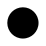 digraph test {
	graph [size="35,35", ratio=fill];
	node [label="\N"];
	graph [bb="0,0,2520,2520"];
	science_fiction [label="", color=black, height="0.19444", style=filled, width="0.19444", pos="1260,1260"];
}

